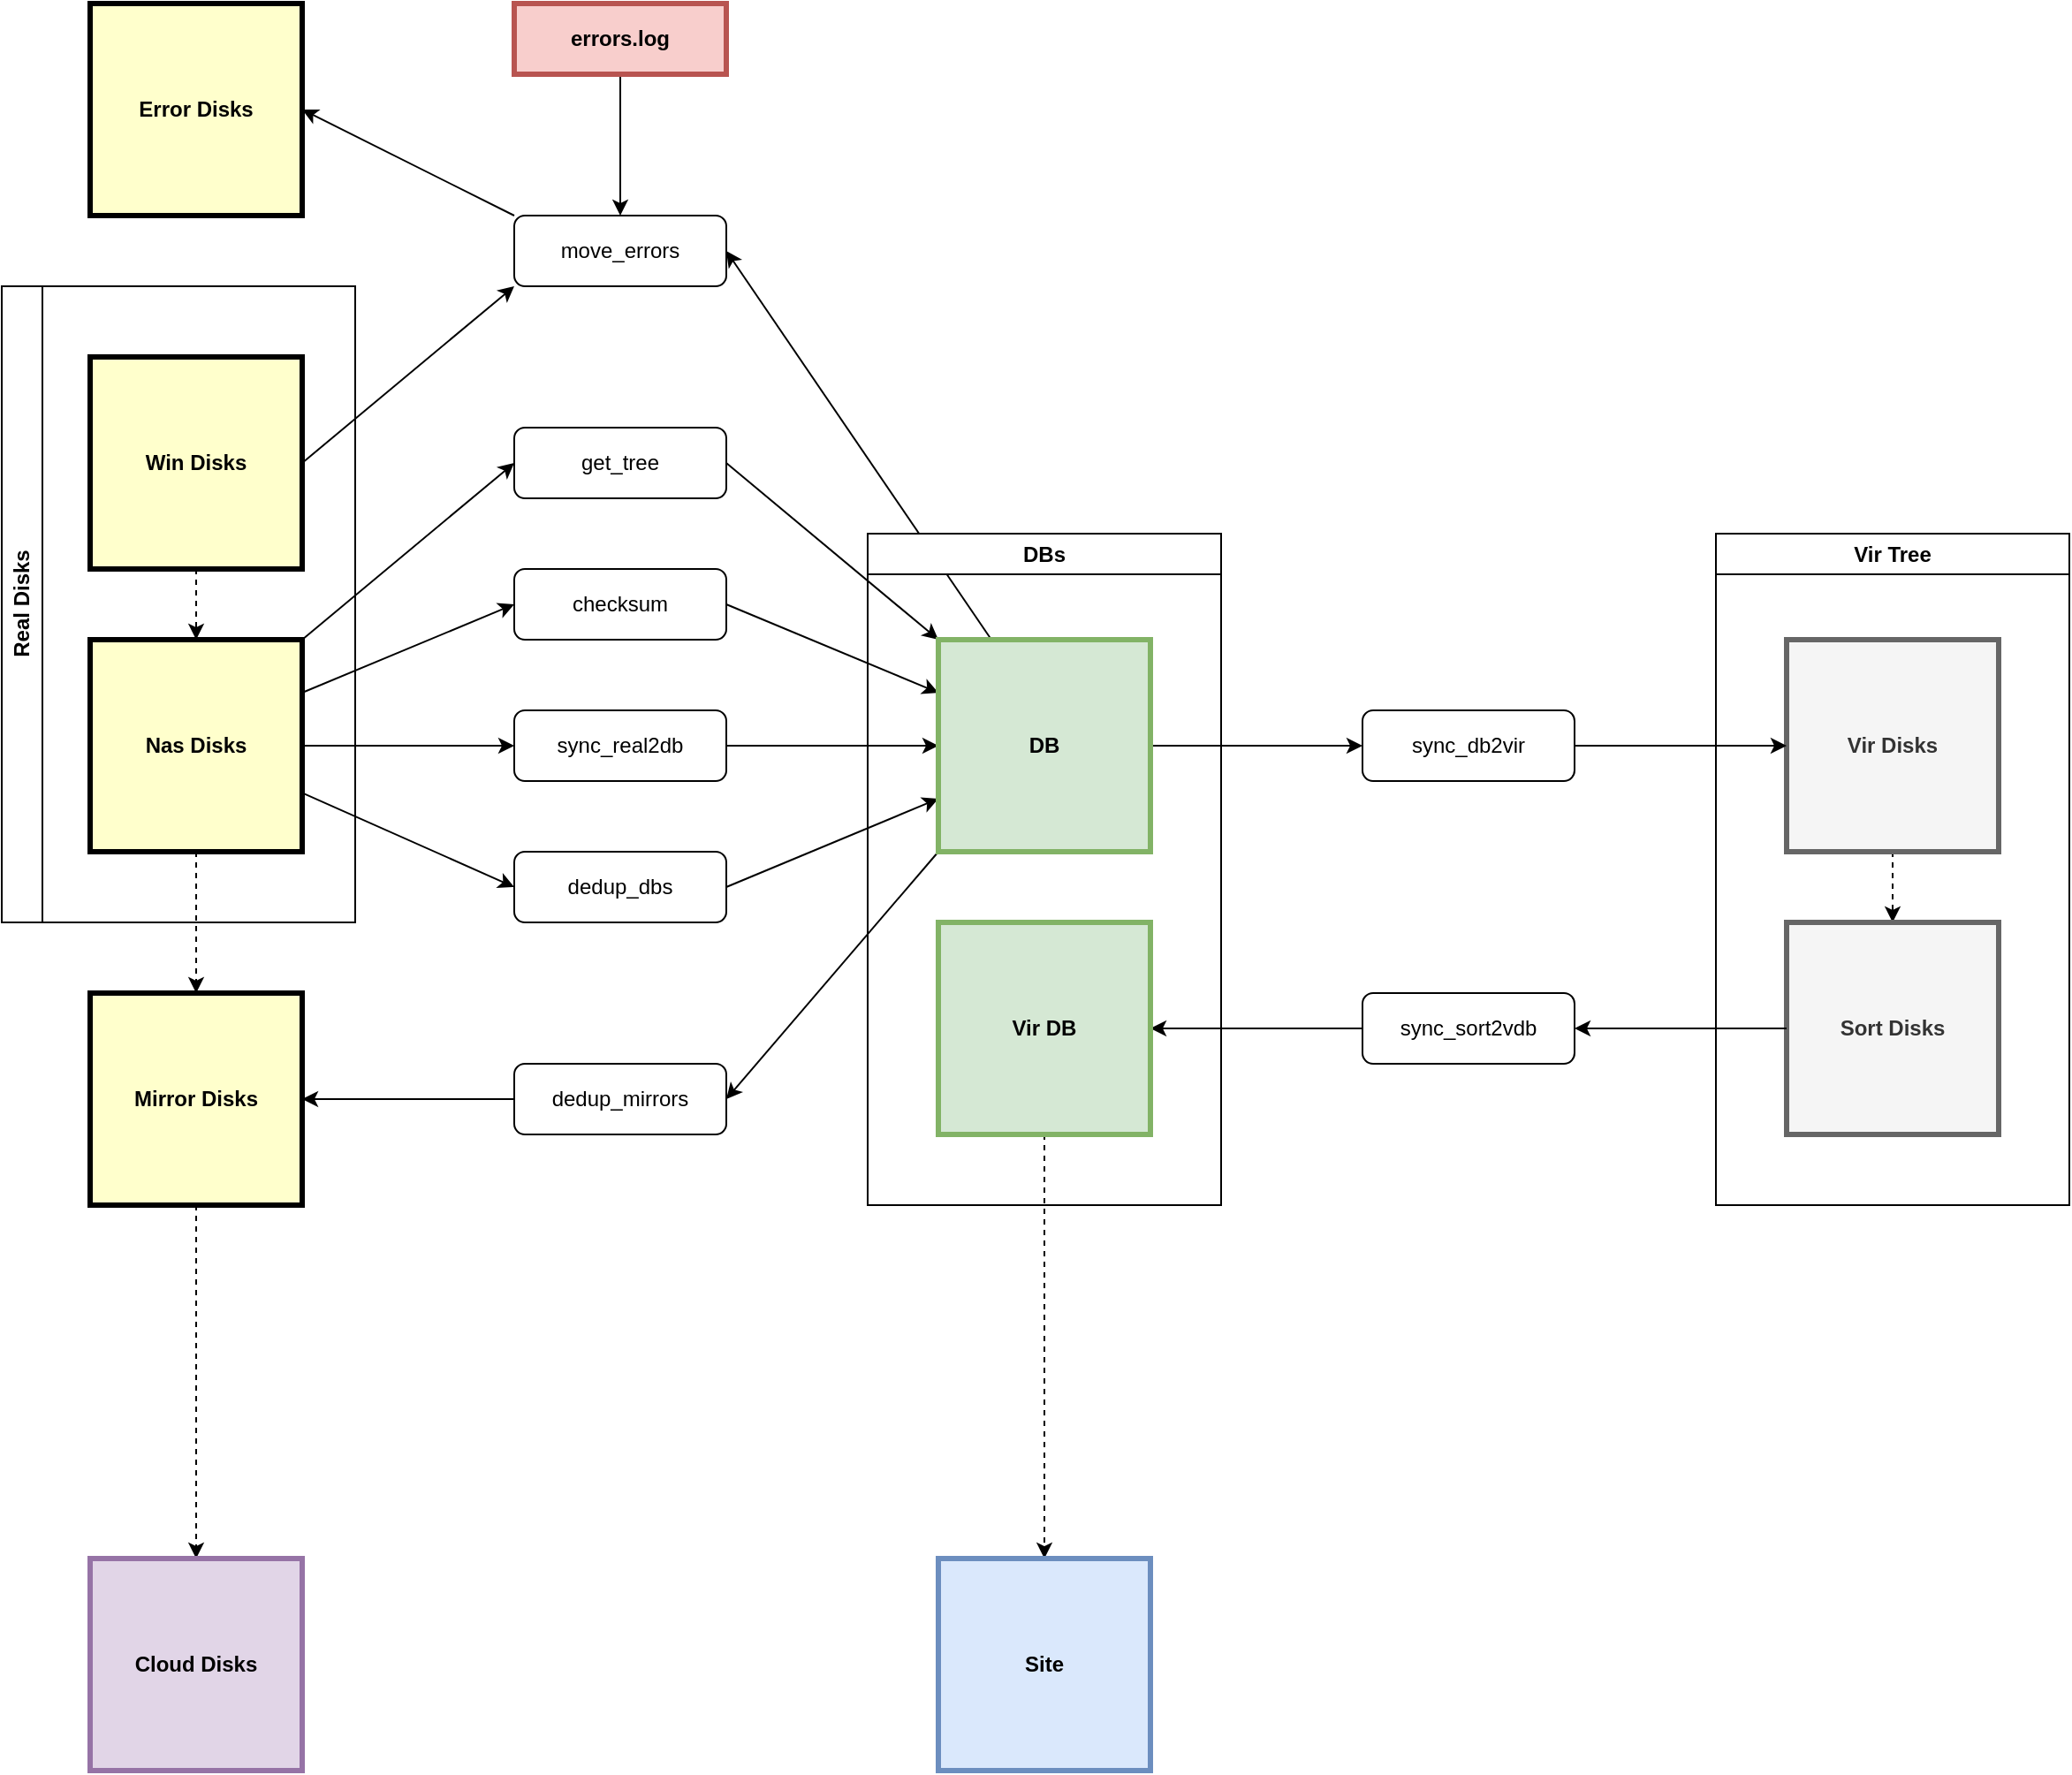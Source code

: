 <mxfile version="20.8.16" type="device"><diagram name="Page-1" id="c7558073-3199-34d8-9f00-42111426c3f3"><mxGraphModel dx="1500" dy="899" grid="1" gridSize="10" guides="1" tooltips="1" connect="1" arrows="1" fold="1" page="1" pageScale="1" pageWidth="1600" pageHeight="1200" background="none" math="0" shadow="0"><root><mxCell id="0"/><mxCell id="1" parent="0"/><mxCell id="T6TL72Tm1Df25QeufVmA-150" value="Vir Tree" style="swimlane;horizontal=1;whiteSpace=wrap;html=1;swimlaneLine=1;direction=east;" parent="1" vertex="1"><mxGeometry x="1240" y="380" width="200" height="380" as="geometry"/></mxCell><mxCell id="cHghBExAV3GKQ3mYLAiI-10" style="edgeStyle=orthogonalEdgeStyle;rounded=0;orthogonalLoop=1;jettySize=auto;html=1;dashed=1;" edge="1" parent="T6TL72Tm1Df25QeufVmA-150" source="T6TL72Tm1Df25QeufVmA-142" target="T6TL72Tm1Df25QeufVmA-149"><mxGeometry relative="1" as="geometry"/></mxCell><mxCell id="T6TL72Tm1Df25QeufVmA-142" value="Vir Disks" style="whiteSpace=wrap;align=center;verticalAlign=middle;fontStyle=1;strokeWidth=3;fillColor=#f5f5f5;strokeColor=#666666;fontColor=#333333;" parent="T6TL72Tm1Df25QeufVmA-150" vertex="1"><mxGeometry x="40" y="60" width="120" height="120" as="geometry"/></mxCell><mxCell id="T6TL72Tm1Df25QeufVmA-149" value="Sort Disks" style="whiteSpace=wrap;align=center;verticalAlign=middle;fontStyle=1;strokeWidth=3;fillColor=#f5f5f5;fontColor=#333333;strokeColor=#666666;" parent="T6TL72Tm1Df25QeufVmA-150" vertex="1"><mxGeometry x="40" y="220" width="120" height="120" as="geometry"/></mxCell><mxCell id="T6TL72Tm1Df25QeufVmA-109" style="edgeStyle=orthogonalEdgeStyle;rounded=0;orthogonalLoop=1;jettySize=auto;html=1;" parent="1" source="4" target="T6TL72Tm1Df25QeufVmA-108" edge="1"><mxGeometry relative="1" as="geometry"/></mxCell><mxCell id="T6TL72Tm1Df25QeufVmA-112" style="rounded=0;orthogonalLoop=1;jettySize=auto;html=1;entryX=0;entryY=0.5;entryDx=0;entryDy=0;exitX=1;exitY=0.25;exitDx=0;exitDy=0;" parent="1" source="4" target="T6TL72Tm1Df25QeufVmA-111" edge="1"><mxGeometry relative="1" as="geometry"/></mxCell><mxCell id="T6TL72Tm1Df25QeufVmA-115" style="rounded=0;orthogonalLoop=1;jettySize=auto;html=1;entryX=0;entryY=0.5;entryDx=0;entryDy=0;" parent="1" source="4" target="T6TL72Tm1Df25QeufVmA-114" edge="1"><mxGeometry relative="1" as="geometry"/></mxCell><mxCell id="T6TL72Tm1Df25QeufVmA-137" style="rounded=0;orthogonalLoop=1;jettySize=auto;html=1;entryX=0;entryY=0.5;entryDx=0;entryDy=0;" parent="1" target="T6TL72Tm1Df25QeufVmA-104" edge="1"><mxGeometry relative="1" as="geometry"><mxPoint x="440" y="440" as="sourcePoint"/></mxGeometry></mxCell><mxCell id="cHghBExAV3GKQ3mYLAiI-9" style="edgeStyle=orthogonalEdgeStyle;rounded=0;orthogonalLoop=1;jettySize=auto;html=1;dashed=1;" edge="1" parent="1" source="4" target="T6TL72Tm1Df25QeufVmA-99"><mxGeometry relative="1" as="geometry"/></mxCell><mxCell id="T6TL72Tm1Df25QeufVmA-118" style="rounded=0;orthogonalLoop=1;jettySize=auto;html=1;entryX=1;entryY=0.5;entryDx=0;entryDy=0;exitX=0;exitY=1;exitDx=0;exitDy=0;" parent="1" source="T6TL72Tm1Df25QeufVmA-97" target="T6TL72Tm1Df25QeufVmA-117" edge="1"><mxGeometry relative="1" as="geometry"/></mxCell><mxCell id="T6TL72Tm1Df25QeufVmA-121" style="rounded=0;orthogonalLoop=1;jettySize=auto;html=1;entryX=1;entryY=0.5;entryDx=0;entryDy=0;exitX=0.25;exitY=0;exitDx=0;exitDy=0;" parent="1" source="T6TL72Tm1Df25QeufVmA-97" target="T6TL72Tm1Df25QeufVmA-120" edge="1"><mxGeometry relative="1" as="geometry"/></mxCell><mxCell id="T6TL72Tm1Df25QeufVmA-139" style="rounded=0;orthogonalLoop=1;jettySize=auto;html=1;entryX=1;entryY=0.5;entryDx=0;entryDy=0;exitX=0;exitY=0.5;exitDx=0;exitDy=0;" parent="1" source="T6TL72Tm1Df25QeufVmA-149" target="T6TL72Tm1Df25QeufVmA-138" edge="1"><mxGeometry relative="1" as="geometry"/></mxCell><mxCell id="T6TL72Tm1Df25QeufVmA-146" style="rounded=0;orthogonalLoop=1;jettySize=auto;html=1;entryX=0;entryY=0.5;entryDx=0;entryDy=0;" parent="1" source="T6TL72Tm1Df25QeufVmA-97" target="T6TL72Tm1Df25QeufVmA-143" edge="1"><mxGeometry relative="1" as="geometry"/></mxCell><mxCell id="cHghBExAV3GKQ3mYLAiI-8" style="rounded=0;orthogonalLoop=1;jettySize=auto;html=1;dashed=1;" edge="1" parent="1" source="T6TL72Tm1Df25QeufVmA-98" target="cHghBExAV3GKQ3mYLAiI-7"><mxGeometry relative="1" as="geometry"/></mxCell><mxCell id="cHghBExAV3GKQ3mYLAiI-6" style="rounded=0;orthogonalLoop=1;jettySize=auto;html=1;dashed=1;" edge="1" parent="1" source="T6TL72Tm1Df25QeufVmA-99" target="cHghBExAV3GKQ3mYLAiI-5"><mxGeometry relative="1" as="geometry"/></mxCell><mxCell id="T6TL72Tm1Df25QeufVmA-99" value="Mirror Disks" style="whiteSpace=wrap;align=center;verticalAlign=middle;fontStyle=1;strokeWidth=3;fillColor=#FFFFCC" parent="1" vertex="1"><mxGeometry x="320" y="640" width="120" height="120" as="geometry"/></mxCell><mxCell id="T6TL72Tm1Df25QeufVmA-100" value="Error Disks" style="whiteSpace=wrap;align=center;verticalAlign=middle;fontStyle=1;strokeWidth=3;fillColor=#FFFFCC" parent="1" vertex="1"><mxGeometry x="320" y="80" width="120" height="120" as="geometry"/></mxCell><mxCell id="T6TL72Tm1Df25QeufVmA-101" value="" style="endArrow=classic;html=1;rounded=0;exitX=1;exitY=0.5;exitDx=0;exitDy=0;entryX=0;entryY=0;entryDx=0;entryDy=0;startArrow=none;" parent="1" source="T6TL72Tm1Df25QeufVmA-104" target="T6TL72Tm1Df25QeufVmA-97" edge="1"><mxGeometry width="50" height="50" relative="1" as="geometry"><mxPoint x="670" y="550" as="sourcePoint"/><mxPoint x="720" y="500" as="targetPoint"/></mxGeometry></mxCell><mxCell id="T6TL72Tm1Df25QeufVmA-104" value="get_tree" style="rounded=1;whiteSpace=wrap;html=1;" parent="1" vertex="1"><mxGeometry x="560" y="320" width="120" height="40" as="geometry"/></mxCell><mxCell id="T6TL72Tm1Df25QeufVmA-110" style="rounded=0;orthogonalLoop=1;jettySize=auto;html=1;exitX=1;exitY=0.5;exitDx=0;exitDy=0;entryX=0;entryY=0.5;entryDx=0;entryDy=0;" parent="1" source="T6TL72Tm1Df25QeufVmA-108" target="T6TL72Tm1Df25QeufVmA-97" edge="1"><mxGeometry relative="1" as="geometry"/></mxCell><mxCell id="T6TL72Tm1Df25QeufVmA-108" value="sync_real2db" style="rounded=1;whiteSpace=wrap;html=1;" parent="1" vertex="1"><mxGeometry x="560" y="480" width="120" height="40" as="geometry"/></mxCell><mxCell id="T6TL72Tm1Df25QeufVmA-113" style="rounded=0;orthogonalLoop=1;jettySize=auto;html=1;entryX=0;entryY=0.25;entryDx=0;entryDy=0;exitX=1;exitY=0.5;exitDx=0;exitDy=0;" parent="1" source="T6TL72Tm1Df25QeufVmA-111" target="T6TL72Tm1Df25QeufVmA-97" edge="1"><mxGeometry relative="1" as="geometry"/></mxCell><mxCell id="T6TL72Tm1Df25QeufVmA-111" value="checksum" style="rounded=1;whiteSpace=wrap;html=1;" parent="1" vertex="1"><mxGeometry x="560" y="400" width="120" height="40" as="geometry"/></mxCell><mxCell id="T6TL72Tm1Df25QeufVmA-116" style="rounded=0;orthogonalLoop=1;jettySize=auto;html=1;entryX=0;entryY=0.75;entryDx=0;entryDy=0;exitX=1;exitY=0.5;exitDx=0;exitDy=0;" parent="1" source="T6TL72Tm1Df25QeufVmA-114" target="T6TL72Tm1Df25QeufVmA-97" edge="1"><mxGeometry relative="1" as="geometry"/></mxCell><mxCell id="T6TL72Tm1Df25QeufVmA-114" value="dedup_dbs" style="rounded=1;whiteSpace=wrap;html=1;" parent="1" vertex="1"><mxGeometry x="560" y="560" width="120" height="40" as="geometry"/></mxCell><mxCell id="T6TL72Tm1Df25QeufVmA-119" style="rounded=0;orthogonalLoop=1;jettySize=auto;html=1;exitX=0;exitY=0.5;exitDx=0;exitDy=0;entryX=1;entryY=0.5;entryDx=0;entryDy=0;" parent="1" source="T6TL72Tm1Df25QeufVmA-117" target="T6TL72Tm1Df25QeufVmA-99" edge="1"><mxGeometry relative="1" as="geometry"/></mxCell><mxCell id="T6TL72Tm1Df25QeufVmA-117" value="dedup_mirrors" style="rounded=1;whiteSpace=wrap;html=1;" parent="1" vertex="1"><mxGeometry x="560" y="680" width="120" height="40" as="geometry"/></mxCell><mxCell id="T6TL72Tm1Df25QeufVmA-122" style="rounded=0;orthogonalLoop=1;jettySize=auto;html=1;exitX=0;exitY=0;exitDx=0;exitDy=0;entryX=1;entryY=0.5;entryDx=0;entryDy=0;" parent="1" source="T6TL72Tm1Df25QeufVmA-120" target="T6TL72Tm1Df25QeufVmA-100" edge="1"><mxGeometry relative="1" as="geometry"/></mxCell><mxCell id="T6TL72Tm1Df25QeufVmA-120" value="move_errors" style="rounded=1;whiteSpace=wrap;html=1;" parent="1" vertex="1"><mxGeometry x="560" y="200" width="120" height="40" as="geometry"/></mxCell><mxCell id="T6TL72Tm1Df25QeufVmA-125" style="rounded=0;orthogonalLoop=1;jettySize=auto;html=1;" parent="1" source="T6TL72Tm1Df25QeufVmA-124" target="T6TL72Tm1Df25QeufVmA-120" edge="1"><mxGeometry relative="1" as="geometry"/></mxCell><mxCell id="T6TL72Tm1Df25QeufVmA-124" value="errors.log" style="whiteSpace=wrap;align=center;verticalAlign=middle;fontStyle=1;strokeWidth=3;fillColor=#f8cecc;strokeColor=#b85450;" parent="1" vertex="1"><mxGeometry x="560" y="80" width="120" height="40" as="geometry"/></mxCell><mxCell id="T6TL72Tm1Df25QeufVmA-127" style="rounded=0;orthogonalLoop=1;jettySize=auto;html=1;entryX=0;entryY=1;entryDx=0;entryDy=0;exitX=1;exitY=0.5;exitDx=0;exitDy=0;" parent="1" source="T6TL72Tm1Df25QeufVmA-126" target="T6TL72Tm1Df25QeufVmA-120" edge="1"><mxGeometry relative="1" as="geometry"/></mxCell><mxCell id="T6TL72Tm1Df25QeufVmA-140" style="rounded=0;orthogonalLoop=1;jettySize=auto;html=1;exitX=0;exitY=0.5;exitDx=0;exitDy=0;" parent="1" source="T6TL72Tm1Df25QeufVmA-138" target="T6TL72Tm1Df25QeufVmA-98" edge="1"><mxGeometry relative="1" as="geometry"/></mxCell><mxCell id="T6TL72Tm1Df25QeufVmA-138" value="sync_sort2vdb" style="rounded=1;whiteSpace=wrap;html=1;" parent="1" vertex="1"><mxGeometry x="1040" y="640" width="120" height="40" as="geometry"/></mxCell><mxCell id="cHghBExAV3GKQ3mYLAiI-12" style="edgeStyle=none;rounded=0;orthogonalLoop=1;jettySize=auto;html=1;entryX=0;entryY=0.5;entryDx=0;entryDy=0;" edge="1" parent="1" source="T6TL72Tm1Df25QeufVmA-143" target="T6TL72Tm1Df25QeufVmA-142"><mxGeometry relative="1" as="geometry"/></mxCell><mxCell id="T6TL72Tm1Df25QeufVmA-143" value="sync_db2vir" style="rounded=1;whiteSpace=wrap;html=1;" parent="1" vertex="1"><mxGeometry x="1040" y="480" width="120" height="40" as="geometry"/></mxCell><mxCell id="cHghBExAV3GKQ3mYLAiI-5" value="Cloud Disks" style="whiteSpace=wrap;align=center;verticalAlign=middle;fontStyle=1;strokeWidth=3;fillColor=#e1d5e7;strokeColor=#9673a6;" vertex="1" parent="1"><mxGeometry x="320" y="960" width="120" height="120" as="geometry"/></mxCell><mxCell id="cHghBExAV3GKQ3mYLAiI-7" value="Site" style="whiteSpace=wrap;align=center;verticalAlign=middle;fontStyle=1;strokeWidth=3;fillColor=#dae8fc;strokeColor=#6c8ebf;" vertex="1" parent="1"><mxGeometry x="800" y="960" width="120" height="120" as="geometry"/></mxCell><mxCell id="cHghBExAV3GKQ3mYLAiI-18" value="" style="group" vertex="1" connectable="0" parent="1"><mxGeometry x="760" y="380" width="200" height="380" as="geometry"/></mxCell><mxCell id="cHghBExAV3GKQ3mYLAiI-17" value="DBs" style="swimlane;whiteSpace=wrap;html=1;" vertex="1" parent="cHghBExAV3GKQ3mYLAiI-18"><mxGeometry width="200" height="380" as="geometry"/></mxCell><mxCell id="T6TL72Tm1Df25QeufVmA-97" value="DB" style="whiteSpace=wrap;align=center;verticalAlign=middle;fontStyle=1;strokeWidth=3;fillColor=#d5e8d4;strokeColor=#82b366;" parent="cHghBExAV3GKQ3mYLAiI-18" vertex="1"><mxGeometry x="40" y="60" width="120" height="120" as="geometry"/></mxCell><mxCell id="T6TL72Tm1Df25QeufVmA-98" value="Vir DB" style="whiteSpace=wrap;align=center;verticalAlign=middle;fontStyle=1;strokeWidth=3;fillColor=#d5e8d4;strokeColor=#82b366;" parent="cHghBExAV3GKQ3mYLAiI-18" vertex="1"><mxGeometry x="40" y="220" width="120" height="120" as="geometry"/></mxCell><mxCell id="cHghBExAV3GKQ3mYLAiI-19" value="" style="group" vertex="1" connectable="0" parent="1"><mxGeometry x="270" y="240" width="200" height="360" as="geometry"/></mxCell><mxCell id="T6TL72Tm1Df25QeufVmA-131" value="Real Disks" style="swimlane;horizontal=0;whiteSpace=wrap;html=1;" parent="cHghBExAV3GKQ3mYLAiI-19" vertex="1"><mxGeometry width="200" height="360" as="geometry"/></mxCell><mxCell id="4" value="Nas Disks" style="whiteSpace=wrap;align=center;verticalAlign=middle;fontStyle=1;strokeWidth=3;fillColor=#FFFFCC" parent="cHghBExAV3GKQ3mYLAiI-19" vertex="1"><mxGeometry x="50" y="200" width="120" height="120" as="geometry"/></mxCell><mxCell id="T6TL72Tm1Df25QeufVmA-126" value="Win Disks" style="whiteSpace=wrap;align=center;verticalAlign=middle;fontStyle=1;strokeWidth=3;fillColor=#FFFFCC" parent="cHghBExAV3GKQ3mYLAiI-19" vertex="1"><mxGeometry x="50" y="40" width="120" height="120" as="geometry"/></mxCell><mxCell id="cHghBExAV3GKQ3mYLAiI-11" style="edgeStyle=orthogonalEdgeStyle;rounded=0;orthogonalLoop=1;jettySize=auto;html=1;dashed=1;" edge="1" parent="cHghBExAV3GKQ3mYLAiI-19" source="T6TL72Tm1Df25QeufVmA-126" target="4"><mxGeometry relative="1" as="geometry"/></mxCell></root></mxGraphModel></diagram></mxfile>